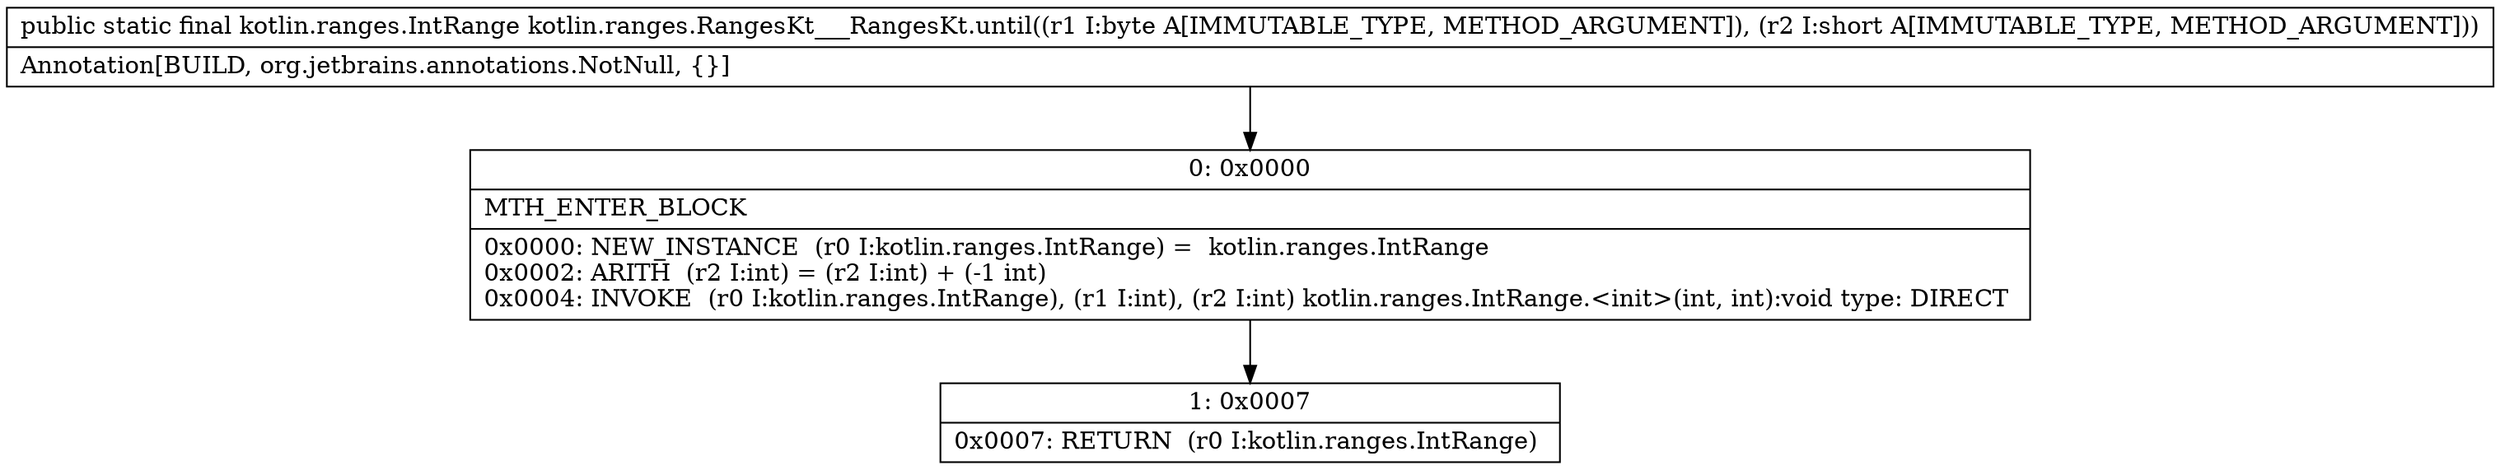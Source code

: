 digraph "CFG forkotlin.ranges.RangesKt___RangesKt.until(BS)Lkotlin\/ranges\/IntRange;" {
Node_0 [shape=record,label="{0\:\ 0x0000|MTH_ENTER_BLOCK\l|0x0000: NEW_INSTANCE  (r0 I:kotlin.ranges.IntRange) =  kotlin.ranges.IntRange \l0x0002: ARITH  (r2 I:int) = (r2 I:int) + (\-1 int) \l0x0004: INVOKE  (r0 I:kotlin.ranges.IntRange), (r1 I:int), (r2 I:int) kotlin.ranges.IntRange.\<init\>(int, int):void type: DIRECT \l}"];
Node_1 [shape=record,label="{1\:\ 0x0007|0x0007: RETURN  (r0 I:kotlin.ranges.IntRange) \l}"];
MethodNode[shape=record,label="{public static final kotlin.ranges.IntRange kotlin.ranges.RangesKt___RangesKt.until((r1 I:byte A[IMMUTABLE_TYPE, METHOD_ARGUMENT]), (r2 I:short A[IMMUTABLE_TYPE, METHOD_ARGUMENT]))  | Annotation[BUILD, org.jetbrains.annotations.NotNull, \{\}]\l}"];
MethodNode -> Node_0;
Node_0 -> Node_1;
}


